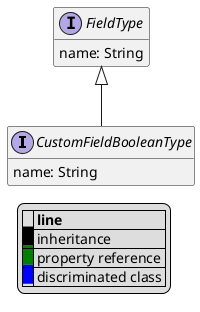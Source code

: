 @startuml

hide empty fields
hide empty methods
legend
|= |= line |
|<back:black>   </back>| inheritance |
|<back:green>   </back>| property reference |
|<back:blue>   </back>| discriminated class |
endlegend
interface CustomFieldBooleanType [[CustomFieldBooleanType.svg]] extends FieldType {
    name: String
}
interface FieldType [[FieldType.svg]]  {
    name: String
}





@enduml
